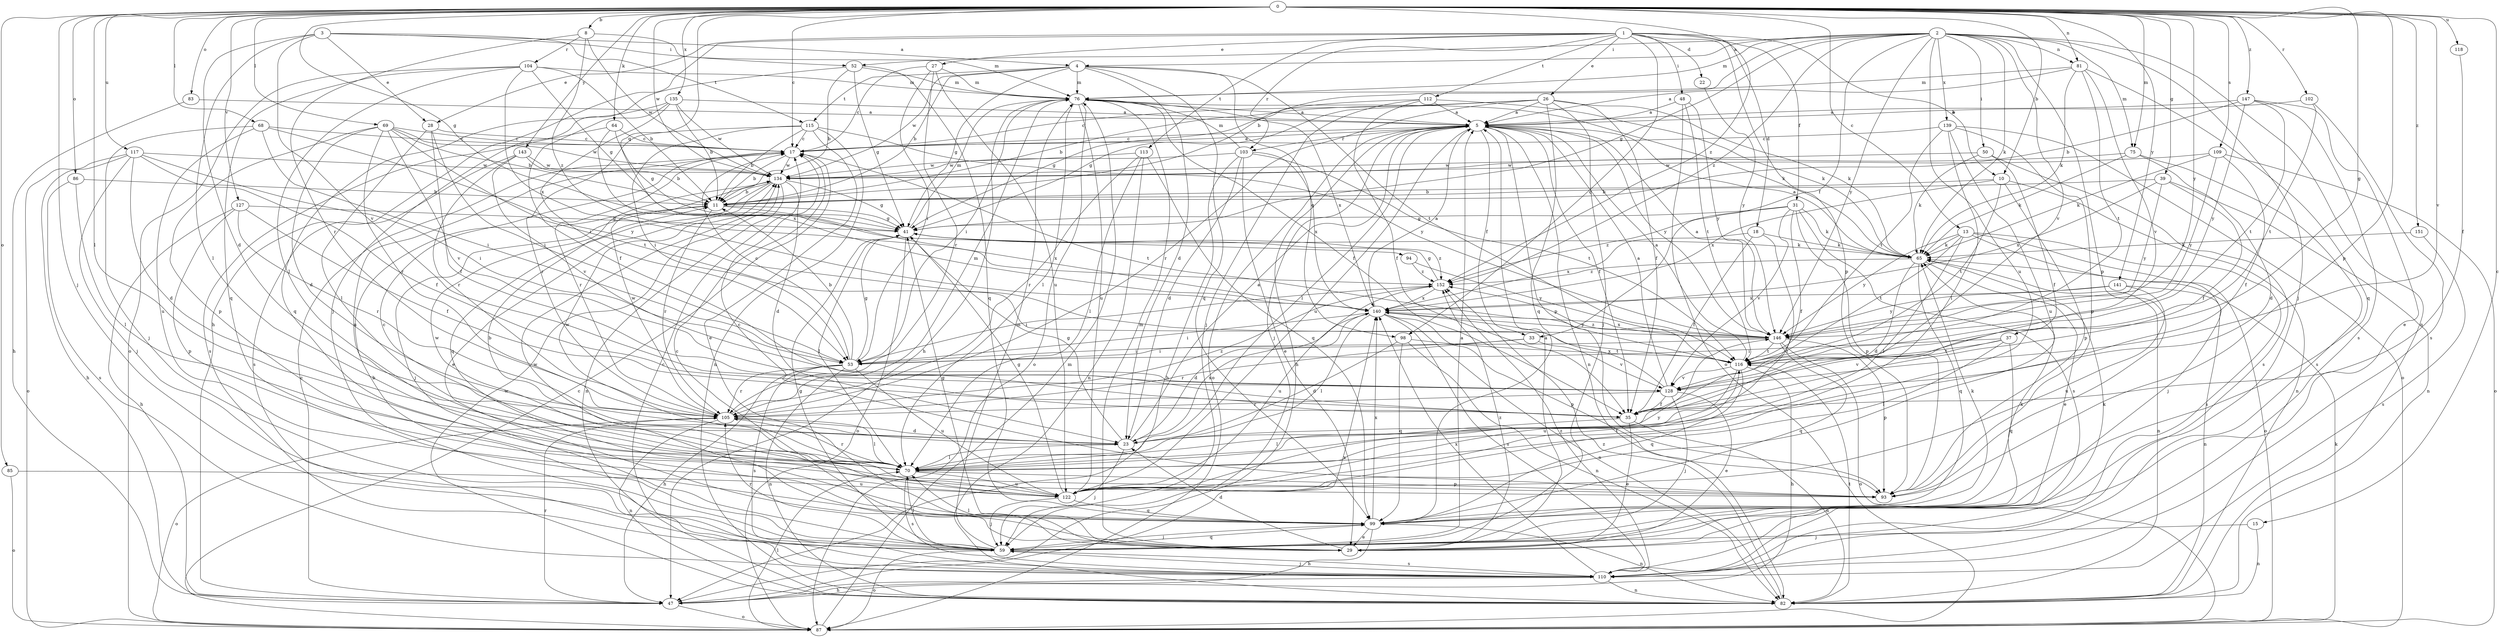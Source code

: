 strict digraph  {
0;
1;
2;
3;
4;
5;
8;
10;
11;
13;
15;
17;
18;
22;
23;
26;
27;
28;
29;
31;
33;
35;
37;
39;
41;
47;
48;
50;
52;
53;
59;
64;
65;
68;
69;
70;
75;
76;
81;
82;
83;
85;
86;
87;
93;
94;
98;
99;
102;
103;
104;
105;
109;
110;
112;
113;
115;
116;
117;
118;
122;
127;
128;
134;
135;
139;
140;
141;
143;
146;
147;
151;
152;
0 -> 8  [label=b];
0 -> 10  [label=b];
0 -> 13  [label=c];
0 -> 15  [label=c];
0 -> 17  [label=c];
0 -> 37  [label=g];
0 -> 39  [label=g];
0 -> 41  [label=g];
0 -> 59  [label=j];
0 -> 64  [label=k];
0 -> 68  [label=l];
0 -> 69  [label=l];
0 -> 70  [label=l];
0 -> 75  [label=m];
0 -> 81  [label=n];
0 -> 83  [label=o];
0 -> 85  [label=o];
0 -> 86  [label=o];
0 -> 93  [label=p];
0 -> 94  [label=q];
0 -> 102  [label=r];
0 -> 109  [label=s];
0 -> 117  [label=u];
0 -> 118  [label=u];
0 -> 127  [label=v];
0 -> 128  [label=v];
0 -> 134  [label=w];
0 -> 135  [label=x];
0 -> 141  [label=y];
0 -> 143  [label=y];
0 -> 146  [label=y];
0 -> 147  [label=z];
0 -> 151  [label=z];
0 -> 152  [label=z];
1 -> 10  [label=b];
1 -> 18  [label=d];
1 -> 22  [label=d];
1 -> 26  [label=e];
1 -> 27  [label=e];
1 -> 28  [label=e];
1 -> 31  [label=f];
1 -> 47  [label=h];
1 -> 48  [label=i];
1 -> 93  [label=p];
1 -> 98  [label=q];
1 -> 103  [label=r];
1 -> 112  [label=t];
1 -> 113  [label=t];
2 -> 4  [label=a];
2 -> 11  [label=b];
2 -> 33  [label=f];
2 -> 41  [label=g];
2 -> 50  [label=i];
2 -> 52  [label=i];
2 -> 59  [label=j];
2 -> 65  [label=k];
2 -> 75  [label=m];
2 -> 76  [label=m];
2 -> 81  [label=n];
2 -> 82  [label=n];
2 -> 93  [label=p];
2 -> 122  [label=u];
2 -> 128  [label=v];
2 -> 139  [label=x];
2 -> 146  [label=y];
2 -> 152  [label=z];
3 -> 4  [label=a];
3 -> 23  [label=d];
3 -> 28  [label=e];
3 -> 52  [label=i];
3 -> 70  [label=l];
3 -> 115  [label=t];
3 -> 128  [label=v];
4 -> 11  [label=b];
4 -> 23  [label=d];
4 -> 41  [label=g];
4 -> 76  [label=m];
4 -> 98  [label=q];
4 -> 99  [label=q];
4 -> 115  [label=t];
4 -> 116  [label=t];
4 -> 134  [label=w];
5 -> 17  [label=c];
5 -> 33  [label=f];
5 -> 35  [label=f];
5 -> 47  [label=h];
5 -> 59  [label=j];
5 -> 70  [label=l];
5 -> 82  [label=n];
5 -> 87  [label=o];
5 -> 93  [label=p];
5 -> 103  [label=r];
5 -> 122  [label=u];
5 -> 146  [label=y];
8 -> 76  [label=m];
8 -> 104  [label=r];
8 -> 105  [label=r];
8 -> 134  [label=w];
8 -> 152  [label=z];
10 -> 11  [label=b];
10 -> 82  [label=n];
10 -> 93  [label=p];
10 -> 116  [label=t];
10 -> 140  [label=x];
11 -> 41  [label=g];
11 -> 59  [label=j];
11 -> 105  [label=r];
11 -> 140  [label=x];
13 -> 59  [label=j];
13 -> 65  [label=k];
13 -> 70  [label=l];
13 -> 87  [label=o];
13 -> 110  [label=s];
13 -> 116  [label=t];
13 -> 146  [label=y];
15 -> 59  [label=j];
15 -> 82  [label=n];
17 -> 5  [label=a];
17 -> 11  [label=b];
17 -> 105  [label=r];
17 -> 116  [label=t];
17 -> 122  [label=u];
17 -> 134  [label=w];
18 -> 35  [label=f];
18 -> 65  [label=k];
18 -> 70  [label=l];
18 -> 140  [label=x];
22 -> 146  [label=y];
23 -> 5  [label=a];
23 -> 41  [label=g];
23 -> 59  [label=j];
23 -> 70  [label=l];
23 -> 140  [label=x];
26 -> 5  [label=a];
26 -> 11  [label=b];
26 -> 17  [label=c];
26 -> 35  [label=f];
26 -> 41  [label=g];
26 -> 59  [label=j];
26 -> 65  [label=k];
26 -> 99  [label=q];
26 -> 105  [label=r];
27 -> 17  [label=c];
27 -> 53  [label=i];
27 -> 76  [label=m];
27 -> 105  [label=r];
27 -> 122  [label=u];
28 -> 17  [label=c];
28 -> 35  [label=f];
28 -> 53  [label=i];
28 -> 70  [label=l];
29 -> 5  [label=a];
29 -> 17  [label=c];
29 -> 23  [label=d];
29 -> 65  [label=k];
29 -> 70  [label=l];
29 -> 76  [label=m];
29 -> 134  [label=w];
29 -> 152  [label=z];
31 -> 35  [label=f];
31 -> 41  [label=g];
31 -> 65  [label=k];
31 -> 93  [label=p];
31 -> 110  [label=s];
31 -> 128  [label=v];
31 -> 152  [label=z];
33 -> 53  [label=i];
33 -> 105  [label=r];
33 -> 128  [label=v];
35 -> 29  [label=e];
35 -> 70  [label=l];
35 -> 82  [label=n];
37 -> 53  [label=i];
37 -> 70  [label=l];
37 -> 99  [label=q];
37 -> 116  [label=t];
37 -> 128  [label=v];
39 -> 11  [label=b];
39 -> 35  [label=f];
39 -> 82  [label=n];
39 -> 140  [label=x];
39 -> 146  [label=y];
41 -> 65  [label=k];
41 -> 70  [label=l];
41 -> 76  [label=m];
41 -> 87  [label=o];
41 -> 152  [label=z];
47 -> 17  [label=c];
47 -> 87  [label=o];
47 -> 105  [label=r];
47 -> 140  [label=x];
48 -> 5  [label=a];
48 -> 87  [label=o];
48 -> 116  [label=t];
48 -> 146  [label=y];
50 -> 35  [label=f];
50 -> 65  [label=k];
50 -> 110  [label=s];
50 -> 134  [label=w];
52 -> 11  [label=b];
52 -> 41  [label=g];
52 -> 59  [label=j];
52 -> 76  [label=m];
52 -> 99  [label=q];
53 -> 11  [label=b];
53 -> 17  [label=c];
53 -> 41  [label=g];
53 -> 47  [label=h];
53 -> 82  [label=n];
53 -> 105  [label=r];
53 -> 110  [label=s];
53 -> 122  [label=u];
59 -> 5  [label=a];
59 -> 11  [label=b];
59 -> 41  [label=g];
59 -> 65  [label=k];
59 -> 70  [label=l];
59 -> 76  [label=m];
59 -> 87  [label=o];
59 -> 99  [label=q];
59 -> 105  [label=r];
59 -> 110  [label=s];
64 -> 17  [label=c];
64 -> 41  [label=g];
64 -> 110  [label=s];
64 -> 140  [label=x];
65 -> 5  [label=a];
65 -> 23  [label=d];
65 -> 29  [label=e];
65 -> 82  [label=n];
65 -> 99  [label=q];
65 -> 152  [label=z];
68 -> 17  [label=c];
68 -> 53  [label=i];
68 -> 59  [label=j];
68 -> 122  [label=u];
68 -> 146  [label=y];
69 -> 11  [label=b];
69 -> 17  [label=c];
69 -> 23  [label=d];
69 -> 93  [label=p];
69 -> 105  [label=r];
69 -> 116  [label=t];
69 -> 128  [label=v];
69 -> 134  [label=w];
70 -> 11  [label=b];
70 -> 93  [label=p];
70 -> 105  [label=r];
70 -> 110  [label=s];
70 -> 122  [label=u];
70 -> 134  [label=w];
75 -> 23  [label=d];
75 -> 65  [label=k];
75 -> 110  [label=s];
75 -> 134  [label=w];
76 -> 5  [label=a];
76 -> 35  [label=f];
76 -> 47  [label=h];
76 -> 53  [label=i];
76 -> 65  [label=k];
76 -> 70  [label=l];
76 -> 87  [label=o];
76 -> 122  [label=u];
76 -> 140  [label=x];
81 -> 5  [label=a];
81 -> 65  [label=k];
81 -> 76  [label=m];
81 -> 99  [label=q];
81 -> 116  [label=t];
81 -> 128  [label=v];
82 -> 116  [label=t];
82 -> 134  [label=w];
82 -> 152  [label=z];
83 -> 5  [label=a];
83 -> 47  [label=h];
85 -> 87  [label=o];
85 -> 122  [label=u];
86 -> 11  [label=b];
86 -> 70  [label=l];
86 -> 110  [label=s];
87 -> 17  [label=c];
87 -> 65  [label=k];
87 -> 70  [label=l];
87 -> 76  [label=m];
93 -> 17  [label=c];
94 -> 146  [label=y];
94 -> 152  [label=z];
98 -> 23  [label=d];
98 -> 82  [label=n];
98 -> 99  [label=q];
98 -> 116  [label=t];
99 -> 29  [label=e];
99 -> 41  [label=g];
99 -> 47  [label=h];
99 -> 59  [label=j];
99 -> 65  [label=k];
99 -> 82  [label=n];
99 -> 140  [label=x];
102 -> 5  [label=a];
102 -> 110  [label=s];
102 -> 116  [label=t];
103 -> 23  [label=d];
103 -> 29  [label=e];
103 -> 47  [label=h];
103 -> 76  [label=m];
103 -> 116  [label=t];
103 -> 134  [label=w];
103 -> 140  [label=x];
104 -> 11  [label=b];
104 -> 41  [label=g];
104 -> 70  [label=l];
104 -> 76  [label=m];
104 -> 87  [label=o];
104 -> 99  [label=q];
104 -> 140  [label=x];
105 -> 23  [label=d];
105 -> 70  [label=l];
105 -> 76  [label=m];
105 -> 82  [label=n];
105 -> 87  [label=o];
105 -> 134  [label=w];
105 -> 152  [label=z];
109 -> 35  [label=f];
109 -> 65  [label=k];
109 -> 87  [label=o];
109 -> 134  [label=w];
109 -> 146  [label=y];
110 -> 17  [label=c];
110 -> 47  [label=h];
110 -> 59  [label=j];
110 -> 82  [label=n];
110 -> 140  [label=x];
110 -> 152  [label=z];
112 -> 5  [label=a];
112 -> 35  [label=f];
112 -> 41  [label=g];
112 -> 59  [label=j];
112 -> 65  [label=k];
113 -> 70  [label=l];
113 -> 82  [label=n];
113 -> 99  [label=q];
113 -> 105  [label=r];
113 -> 134  [label=w];
115 -> 11  [label=b];
115 -> 17  [label=c];
115 -> 29  [label=e];
115 -> 53  [label=i];
115 -> 82  [label=n];
115 -> 105  [label=r];
115 -> 146  [label=y];
116 -> 5  [label=a];
116 -> 47  [label=h];
116 -> 99  [label=q];
116 -> 122  [label=u];
116 -> 128  [label=v];
116 -> 152  [label=z];
117 -> 23  [label=d];
117 -> 35  [label=f];
117 -> 47  [label=h];
117 -> 53  [label=i];
117 -> 59  [label=j];
117 -> 87  [label=o];
117 -> 134  [label=w];
118 -> 35  [label=f];
122 -> 17  [label=c];
122 -> 41  [label=g];
122 -> 59  [label=j];
122 -> 99  [label=q];
122 -> 116  [label=t];
122 -> 134  [label=w];
122 -> 146  [label=y];
127 -> 35  [label=f];
127 -> 41  [label=g];
127 -> 47  [label=h];
127 -> 93  [label=p];
127 -> 105  [label=r];
128 -> 5  [label=a];
128 -> 29  [label=e];
128 -> 35  [label=f];
128 -> 59  [label=j];
128 -> 105  [label=r];
128 -> 140  [label=x];
134 -> 11  [label=b];
134 -> 23  [label=d];
134 -> 29  [label=e];
134 -> 41  [label=g];
134 -> 82  [label=n];
134 -> 99  [label=q];
135 -> 5  [label=a];
135 -> 11  [label=b];
135 -> 35  [label=f];
135 -> 53  [label=i];
135 -> 99  [label=q];
135 -> 134  [label=w];
139 -> 17  [label=c];
139 -> 70  [label=l];
139 -> 87  [label=o];
139 -> 93  [label=p];
139 -> 116  [label=t];
139 -> 122  [label=u];
140 -> 5  [label=a];
140 -> 23  [label=d];
140 -> 53  [label=i];
140 -> 70  [label=l];
140 -> 82  [label=n];
140 -> 93  [label=p];
140 -> 110  [label=s];
140 -> 146  [label=y];
141 -> 82  [label=n];
141 -> 122  [label=u];
141 -> 140  [label=x];
141 -> 146  [label=y];
143 -> 11  [label=b];
143 -> 105  [label=r];
143 -> 110  [label=s];
143 -> 128  [label=v];
143 -> 134  [label=w];
146 -> 5  [label=a];
146 -> 53  [label=i];
146 -> 87  [label=o];
146 -> 93  [label=p];
146 -> 99  [label=q];
146 -> 116  [label=t];
146 -> 140  [label=x];
147 -> 5  [label=a];
147 -> 11  [label=b];
147 -> 29  [label=e];
147 -> 110  [label=s];
147 -> 116  [label=t];
147 -> 146  [label=y];
151 -> 65  [label=k];
151 -> 110  [label=s];
152 -> 41  [label=g];
152 -> 53  [label=i];
152 -> 122  [label=u];
152 -> 140  [label=x];
}
